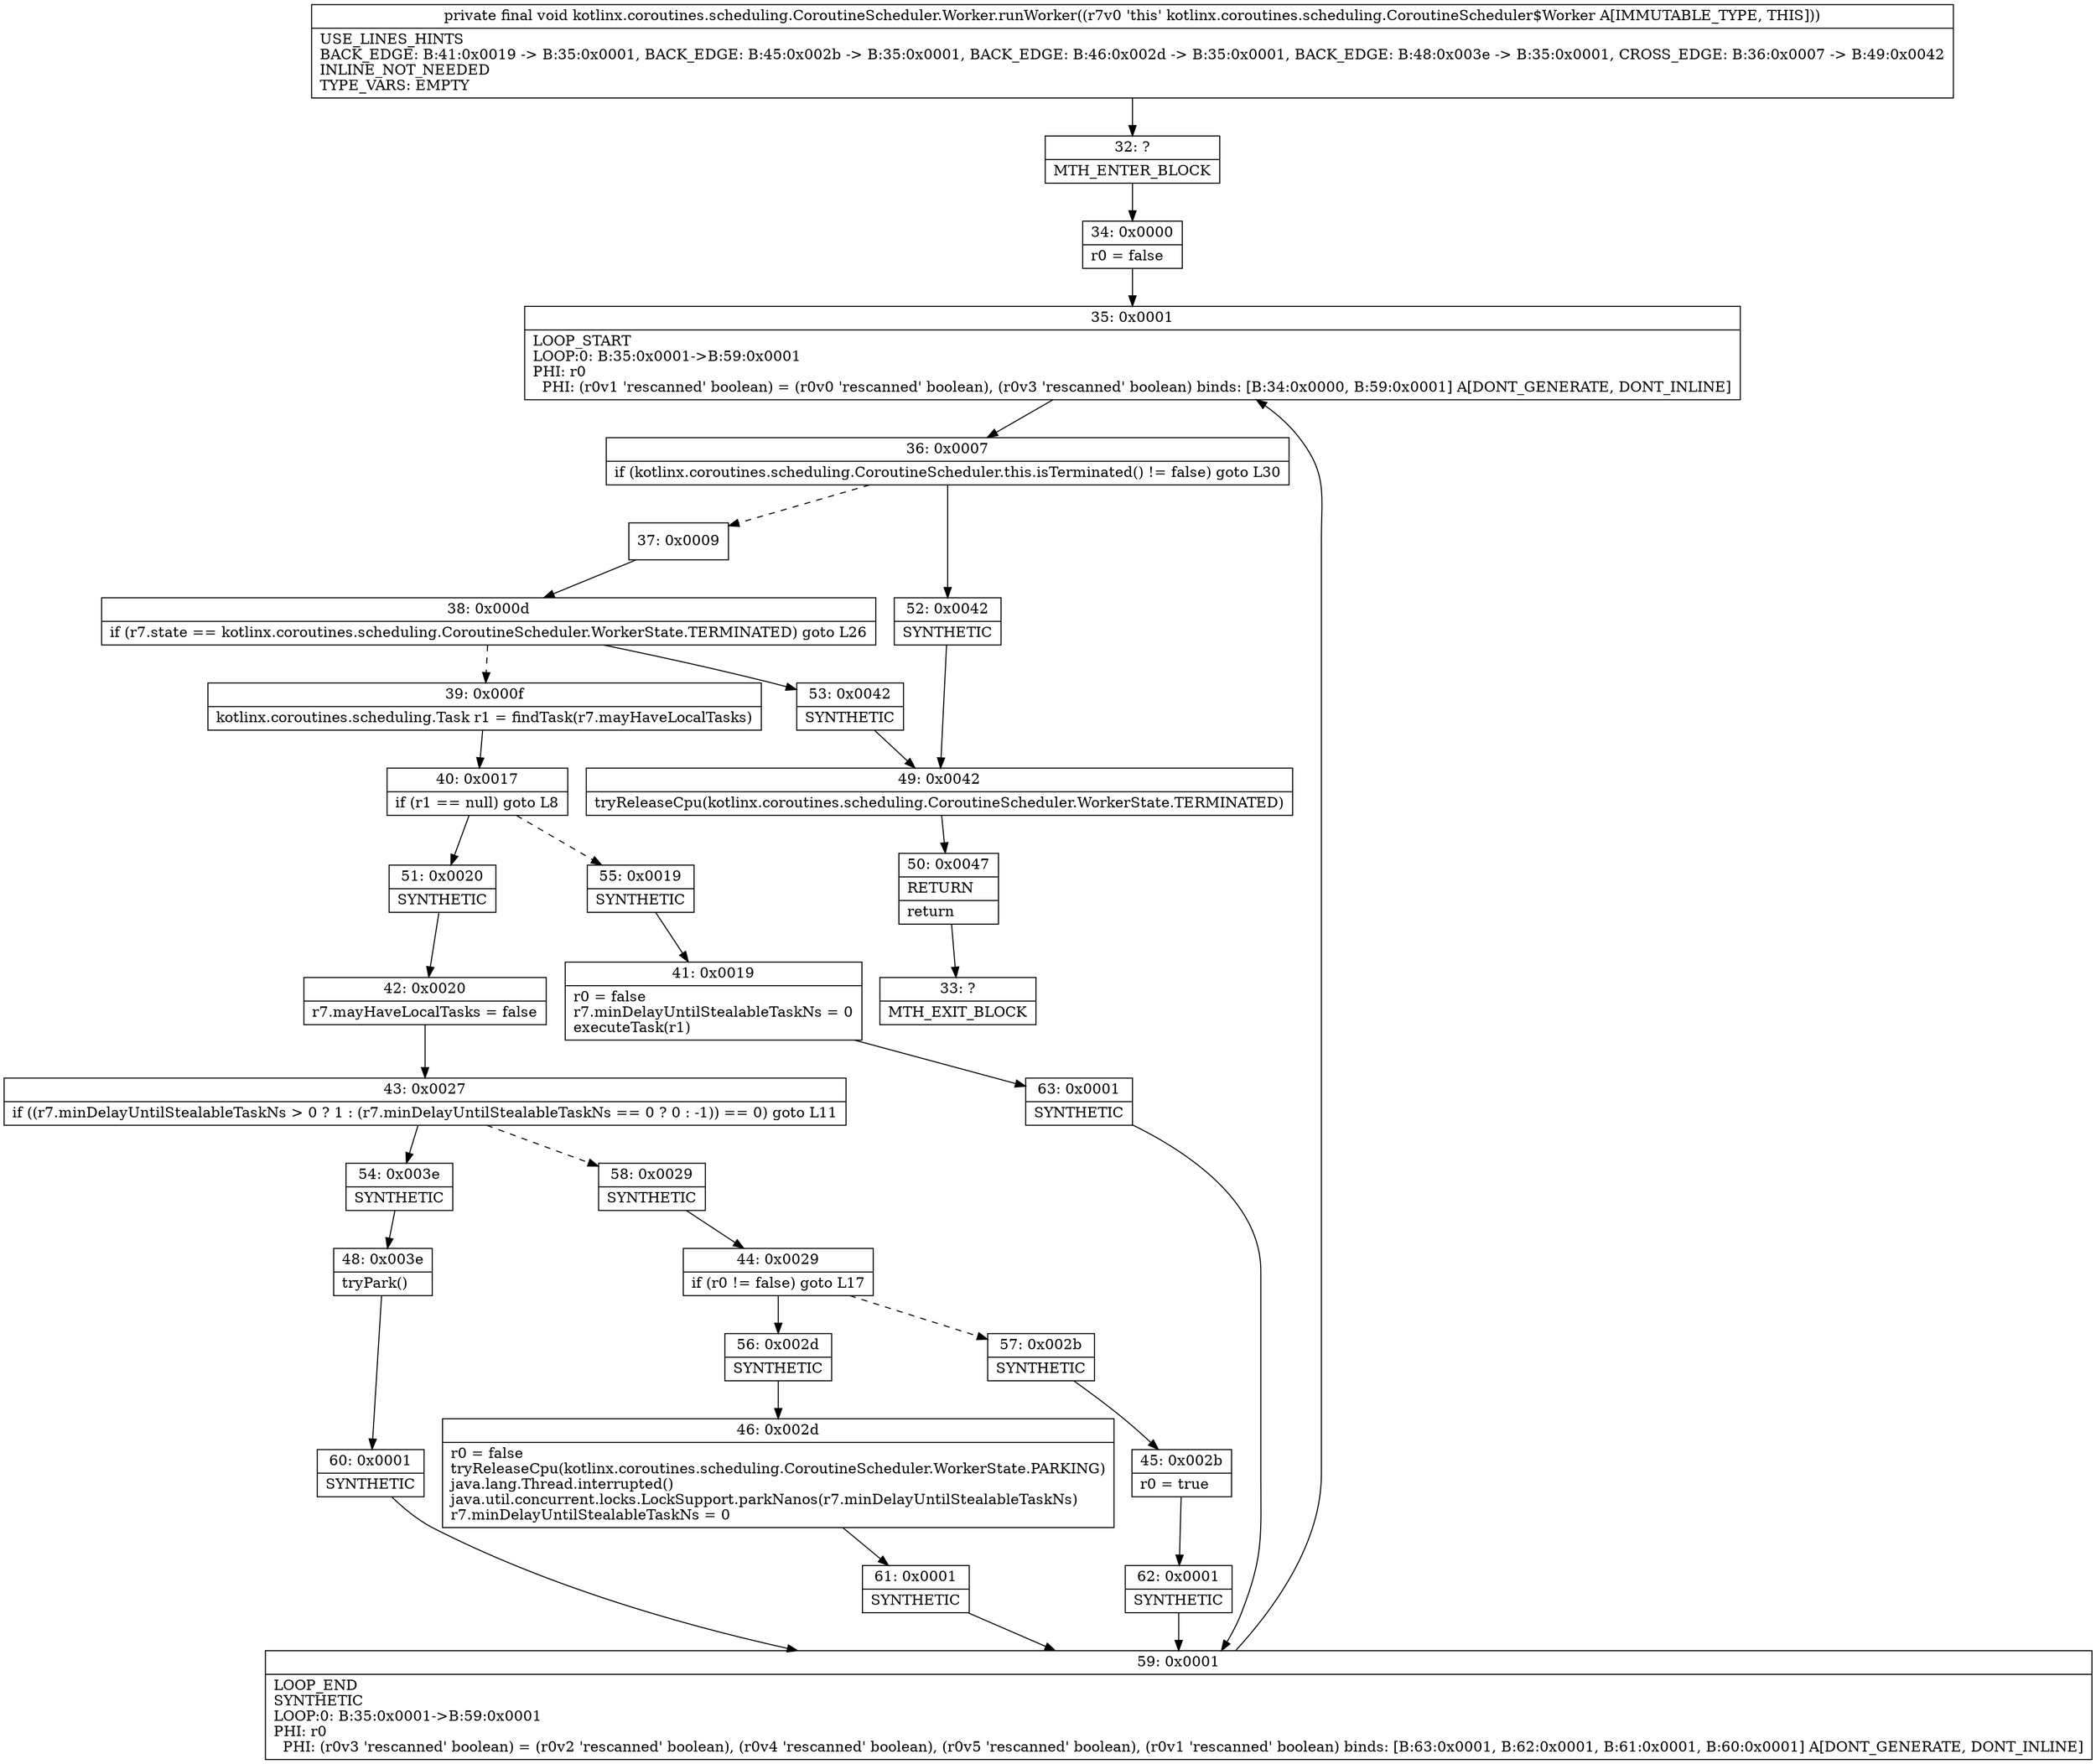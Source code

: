 digraph "CFG forkotlinx.coroutines.scheduling.CoroutineScheduler.Worker.runWorker()V" {
Node_32 [shape=record,label="{32\:\ ?|MTH_ENTER_BLOCK\l}"];
Node_34 [shape=record,label="{34\:\ 0x0000|r0 = false\l}"];
Node_35 [shape=record,label="{35\:\ 0x0001|LOOP_START\lLOOP:0: B:35:0x0001\-\>B:59:0x0001\lPHI: r0 \l  PHI: (r0v1 'rescanned' boolean) = (r0v0 'rescanned' boolean), (r0v3 'rescanned' boolean) binds: [B:34:0x0000, B:59:0x0001] A[DONT_GENERATE, DONT_INLINE]\l}"];
Node_36 [shape=record,label="{36\:\ 0x0007|if (kotlinx.coroutines.scheduling.CoroutineScheduler.this.isTerminated() != false) goto L30\l}"];
Node_37 [shape=record,label="{37\:\ 0x0009}"];
Node_38 [shape=record,label="{38\:\ 0x000d|if (r7.state == kotlinx.coroutines.scheduling.CoroutineScheduler.WorkerState.TERMINATED) goto L26\l}"];
Node_39 [shape=record,label="{39\:\ 0x000f|kotlinx.coroutines.scheduling.Task r1 = findTask(r7.mayHaveLocalTasks)\l}"];
Node_40 [shape=record,label="{40\:\ 0x0017|if (r1 == null) goto L8\l}"];
Node_51 [shape=record,label="{51\:\ 0x0020|SYNTHETIC\l}"];
Node_42 [shape=record,label="{42\:\ 0x0020|r7.mayHaveLocalTasks = false\l}"];
Node_43 [shape=record,label="{43\:\ 0x0027|if ((r7.minDelayUntilStealableTaskNs \> 0 ? 1 : (r7.minDelayUntilStealableTaskNs == 0 ? 0 : \-1)) == 0) goto L11\l}"];
Node_54 [shape=record,label="{54\:\ 0x003e|SYNTHETIC\l}"];
Node_48 [shape=record,label="{48\:\ 0x003e|tryPark()\l}"];
Node_60 [shape=record,label="{60\:\ 0x0001|SYNTHETIC\l}"];
Node_59 [shape=record,label="{59\:\ 0x0001|LOOP_END\lSYNTHETIC\lLOOP:0: B:35:0x0001\-\>B:59:0x0001\lPHI: r0 \l  PHI: (r0v3 'rescanned' boolean) = (r0v2 'rescanned' boolean), (r0v4 'rescanned' boolean), (r0v5 'rescanned' boolean), (r0v1 'rescanned' boolean) binds: [B:63:0x0001, B:62:0x0001, B:61:0x0001, B:60:0x0001] A[DONT_GENERATE, DONT_INLINE]\l}"];
Node_58 [shape=record,label="{58\:\ 0x0029|SYNTHETIC\l}"];
Node_44 [shape=record,label="{44\:\ 0x0029|if (r0 != false) goto L17\l}"];
Node_56 [shape=record,label="{56\:\ 0x002d|SYNTHETIC\l}"];
Node_46 [shape=record,label="{46\:\ 0x002d|r0 = false\ltryReleaseCpu(kotlinx.coroutines.scheduling.CoroutineScheduler.WorkerState.PARKING)\ljava.lang.Thread.interrupted()\ljava.util.concurrent.locks.LockSupport.parkNanos(r7.minDelayUntilStealableTaskNs)\lr7.minDelayUntilStealableTaskNs = 0\l}"];
Node_61 [shape=record,label="{61\:\ 0x0001|SYNTHETIC\l}"];
Node_57 [shape=record,label="{57\:\ 0x002b|SYNTHETIC\l}"];
Node_45 [shape=record,label="{45\:\ 0x002b|r0 = true\l}"];
Node_62 [shape=record,label="{62\:\ 0x0001|SYNTHETIC\l}"];
Node_55 [shape=record,label="{55\:\ 0x0019|SYNTHETIC\l}"];
Node_41 [shape=record,label="{41\:\ 0x0019|r0 = false\lr7.minDelayUntilStealableTaskNs = 0\lexecuteTask(r1)\l}"];
Node_63 [shape=record,label="{63\:\ 0x0001|SYNTHETIC\l}"];
Node_53 [shape=record,label="{53\:\ 0x0042|SYNTHETIC\l}"];
Node_49 [shape=record,label="{49\:\ 0x0042|tryReleaseCpu(kotlinx.coroutines.scheduling.CoroutineScheduler.WorkerState.TERMINATED)\l}"];
Node_50 [shape=record,label="{50\:\ 0x0047|RETURN\l|return\l}"];
Node_33 [shape=record,label="{33\:\ ?|MTH_EXIT_BLOCK\l}"];
Node_52 [shape=record,label="{52\:\ 0x0042|SYNTHETIC\l}"];
MethodNode[shape=record,label="{private final void kotlinx.coroutines.scheduling.CoroutineScheduler.Worker.runWorker((r7v0 'this' kotlinx.coroutines.scheduling.CoroutineScheduler$Worker A[IMMUTABLE_TYPE, THIS]))  | USE_LINES_HINTS\lBACK_EDGE: B:41:0x0019 \-\> B:35:0x0001, BACK_EDGE: B:45:0x002b \-\> B:35:0x0001, BACK_EDGE: B:46:0x002d \-\> B:35:0x0001, BACK_EDGE: B:48:0x003e \-\> B:35:0x0001, CROSS_EDGE: B:36:0x0007 \-\> B:49:0x0042\lINLINE_NOT_NEEDED\lTYPE_VARS: EMPTY\l}"];
MethodNode -> Node_32;Node_32 -> Node_34;
Node_34 -> Node_35;
Node_35 -> Node_36;
Node_36 -> Node_37[style=dashed];
Node_36 -> Node_52;
Node_37 -> Node_38;
Node_38 -> Node_39[style=dashed];
Node_38 -> Node_53;
Node_39 -> Node_40;
Node_40 -> Node_51;
Node_40 -> Node_55[style=dashed];
Node_51 -> Node_42;
Node_42 -> Node_43;
Node_43 -> Node_54;
Node_43 -> Node_58[style=dashed];
Node_54 -> Node_48;
Node_48 -> Node_60;
Node_60 -> Node_59;
Node_59 -> Node_35;
Node_58 -> Node_44;
Node_44 -> Node_56;
Node_44 -> Node_57[style=dashed];
Node_56 -> Node_46;
Node_46 -> Node_61;
Node_61 -> Node_59;
Node_57 -> Node_45;
Node_45 -> Node_62;
Node_62 -> Node_59;
Node_55 -> Node_41;
Node_41 -> Node_63;
Node_63 -> Node_59;
Node_53 -> Node_49;
Node_49 -> Node_50;
Node_50 -> Node_33;
Node_52 -> Node_49;
}

